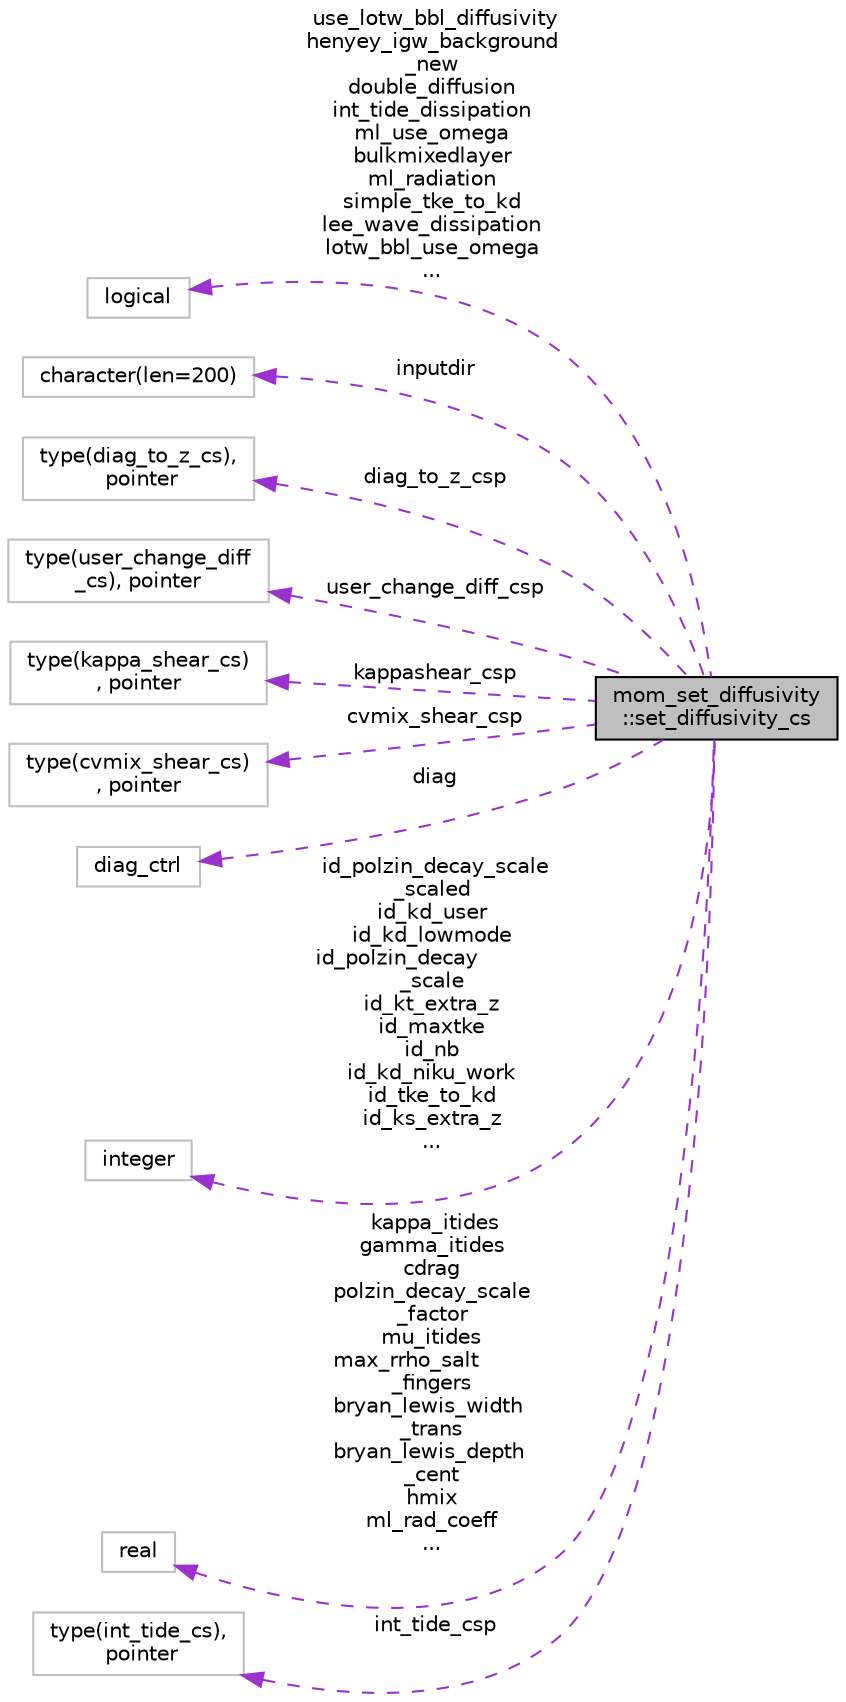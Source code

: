 digraph "mom_set_diffusivity::set_diffusivity_cs"
{
 // INTERACTIVE_SVG=YES
  edge [fontname="Helvetica",fontsize="10",labelfontname="Helvetica",labelfontsize="10"];
  node [fontname="Helvetica",fontsize="10",shape=record];
  rankdir="LR";
  Node1 [label="mom_set_diffusivity\l::set_diffusivity_cs",height=0.2,width=0.4,color="black", fillcolor="grey75", style="filled", fontcolor="black"];
  Node2 -> Node1 [dir="back",color="darkorchid3",fontsize="10",style="dashed",label=" use_lotw_bbl_diffusivity\nhenyey_igw_background\l_new\ndouble_diffusion\nint_tide_dissipation\nml_use_omega\nbulkmixedlayer\nml_radiation\nsimple_tke_to_kd\nlee_wave_dissipation\nlotw_bbl_use_omega\n..." ,fontname="Helvetica"];
  Node2 [label="logical",height=0.2,width=0.4,color="grey75", fillcolor="white", style="filled"];
  Node3 -> Node1 [dir="back",color="darkorchid3",fontsize="10",style="dashed",label=" inputdir" ,fontname="Helvetica"];
  Node3 [label="character(len=200)",height=0.2,width=0.4,color="grey75", fillcolor="white", style="filled"];
  Node4 -> Node1 [dir="back",color="darkorchid3",fontsize="10",style="dashed",label=" diag_to_z_csp" ,fontname="Helvetica"];
  Node4 [label="type(diag_to_z_cs),\l pointer",height=0.2,width=0.4,color="grey75", fillcolor="white", style="filled"];
  Node5 -> Node1 [dir="back",color="darkorchid3",fontsize="10",style="dashed",label=" user_change_diff_csp" ,fontname="Helvetica"];
  Node5 [label="type(user_change_diff\l_cs), pointer",height=0.2,width=0.4,color="grey75", fillcolor="white", style="filled"];
  Node6 -> Node1 [dir="back",color="darkorchid3",fontsize="10",style="dashed",label=" kappashear_csp" ,fontname="Helvetica"];
  Node6 [label="type(kappa_shear_cs)\l, pointer",height=0.2,width=0.4,color="grey75", fillcolor="white", style="filled"];
  Node7 -> Node1 [dir="back",color="darkorchid3",fontsize="10",style="dashed",label=" cvmix_shear_csp" ,fontname="Helvetica"];
  Node7 [label="type(cvmix_shear_cs)\l, pointer",height=0.2,width=0.4,color="grey75", fillcolor="white", style="filled"];
  Node8 -> Node1 [dir="back",color="darkorchid3",fontsize="10",style="dashed",label=" diag" ,fontname="Helvetica"];
  Node8 [label="diag_ctrl",height=0.2,width=0.4,color="grey75", fillcolor="white", style="filled"];
  Node9 -> Node1 [dir="back",color="darkorchid3",fontsize="10",style="dashed",label=" id_polzin_decay_scale\l_scaled\nid_kd_user\nid_kd_lowmode\nid_polzin_decay\l_scale\nid_kt_extra_z\nid_maxtke\nid_nb\nid_kd_niku_work\nid_tke_to_kd\nid_ks_extra_z\n..." ,fontname="Helvetica"];
  Node9 [label="integer",height=0.2,width=0.4,color="grey75", fillcolor="white", style="filled"];
  Node10 -> Node1 [dir="back",color="darkorchid3",fontsize="10",style="dashed",label=" kappa_itides\ngamma_itides\ncdrag\npolzin_decay_scale\l_factor\nmu_itides\nmax_rrho_salt\l_fingers\nbryan_lewis_width\l_trans\nbryan_lewis_depth\l_cent\nhmix\nml_rad_coeff\n..." ,fontname="Helvetica"];
  Node10 [label="real",height=0.2,width=0.4,color="grey75", fillcolor="white", style="filled"];
  Node11 -> Node1 [dir="back",color="darkorchid3",fontsize="10",style="dashed",label=" int_tide_csp" ,fontname="Helvetica"];
  Node11 [label="type(int_tide_cs),\l pointer",height=0.2,width=0.4,color="grey75", fillcolor="white", style="filled"];
}
